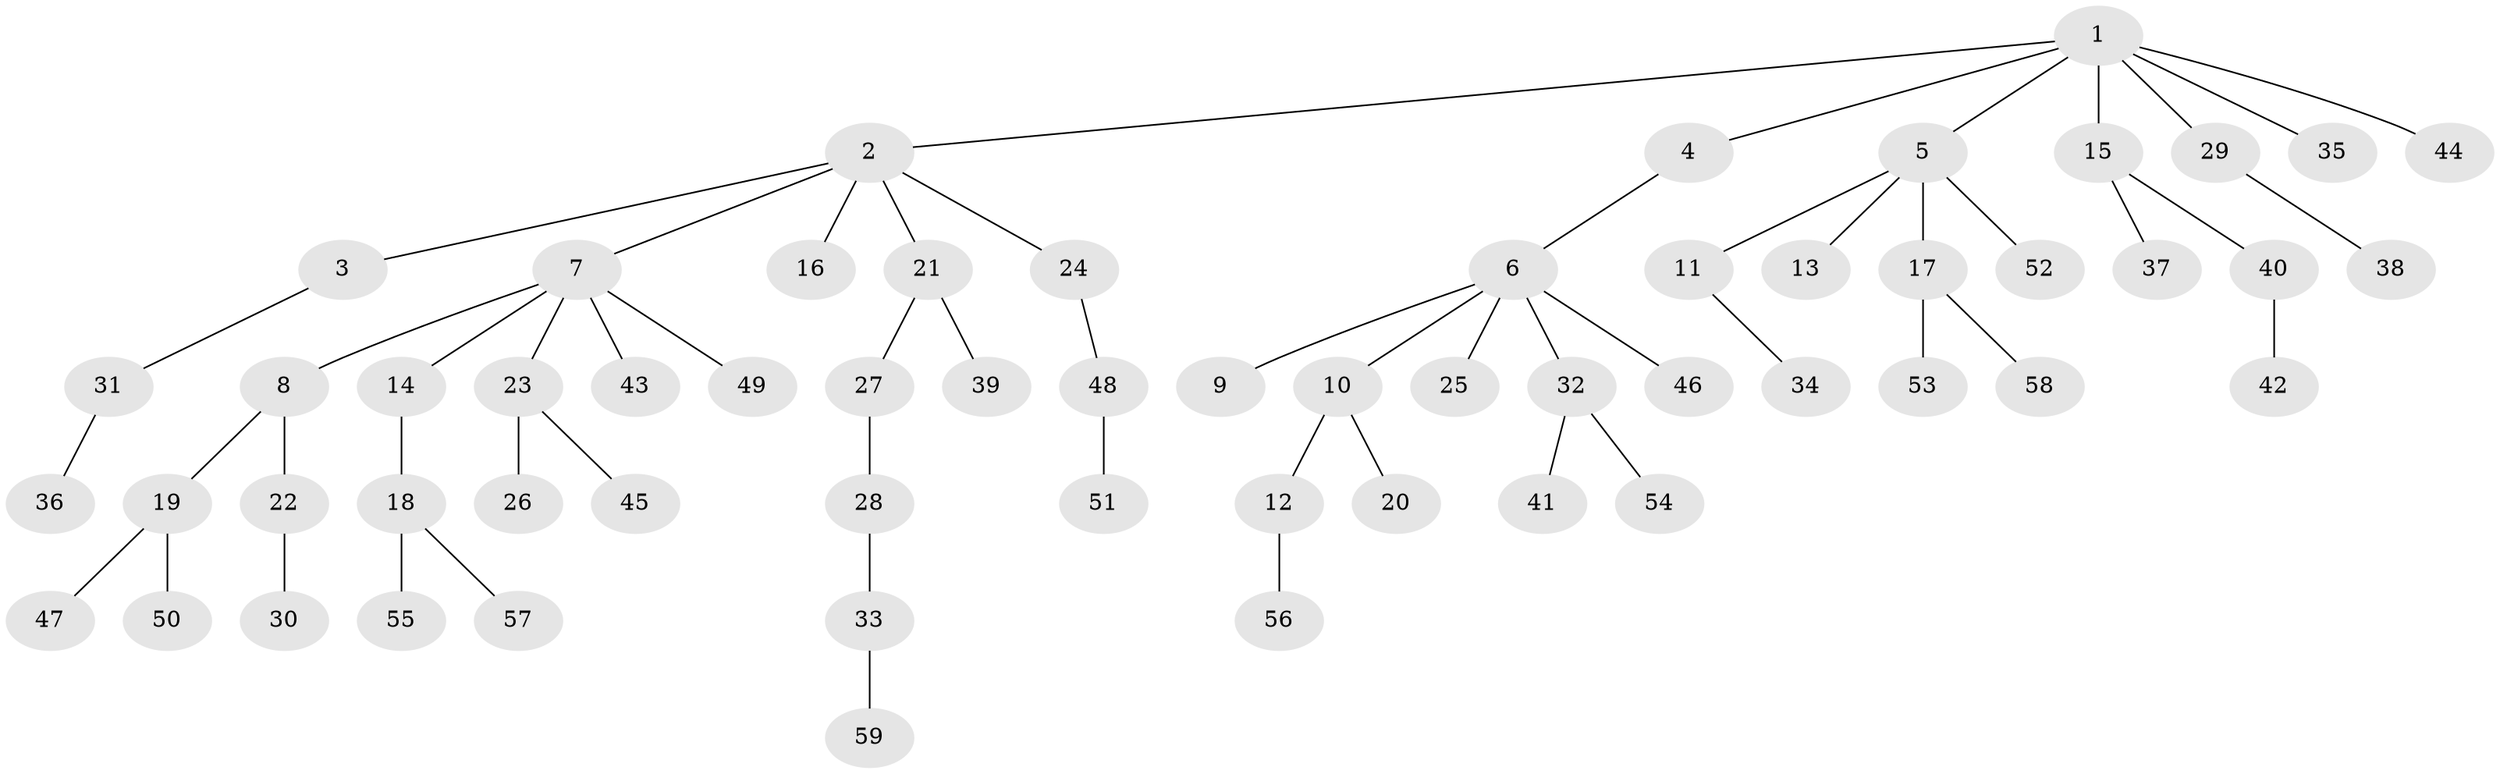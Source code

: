 // Generated by graph-tools (version 1.1) at 2025/52/03/09/25 04:52:57]
// undirected, 59 vertices, 58 edges
graph export_dot {
graph [start="1"]
  node [color=gray90,style=filled];
  1;
  2;
  3;
  4;
  5;
  6;
  7;
  8;
  9;
  10;
  11;
  12;
  13;
  14;
  15;
  16;
  17;
  18;
  19;
  20;
  21;
  22;
  23;
  24;
  25;
  26;
  27;
  28;
  29;
  30;
  31;
  32;
  33;
  34;
  35;
  36;
  37;
  38;
  39;
  40;
  41;
  42;
  43;
  44;
  45;
  46;
  47;
  48;
  49;
  50;
  51;
  52;
  53;
  54;
  55;
  56;
  57;
  58;
  59;
  1 -- 2;
  1 -- 4;
  1 -- 5;
  1 -- 15;
  1 -- 29;
  1 -- 35;
  1 -- 44;
  2 -- 3;
  2 -- 7;
  2 -- 16;
  2 -- 21;
  2 -- 24;
  3 -- 31;
  4 -- 6;
  5 -- 11;
  5 -- 13;
  5 -- 17;
  5 -- 52;
  6 -- 9;
  6 -- 10;
  6 -- 25;
  6 -- 32;
  6 -- 46;
  7 -- 8;
  7 -- 14;
  7 -- 23;
  7 -- 43;
  7 -- 49;
  8 -- 19;
  8 -- 22;
  10 -- 12;
  10 -- 20;
  11 -- 34;
  12 -- 56;
  14 -- 18;
  15 -- 37;
  15 -- 40;
  17 -- 53;
  17 -- 58;
  18 -- 55;
  18 -- 57;
  19 -- 47;
  19 -- 50;
  21 -- 27;
  21 -- 39;
  22 -- 30;
  23 -- 26;
  23 -- 45;
  24 -- 48;
  27 -- 28;
  28 -- 33;
  29 -- 38;
  31 -- 36;
  32 -- 41;
  32 -- 54;
  33 -- 59;
  40 -- 42;
  48 -- 51;
}
